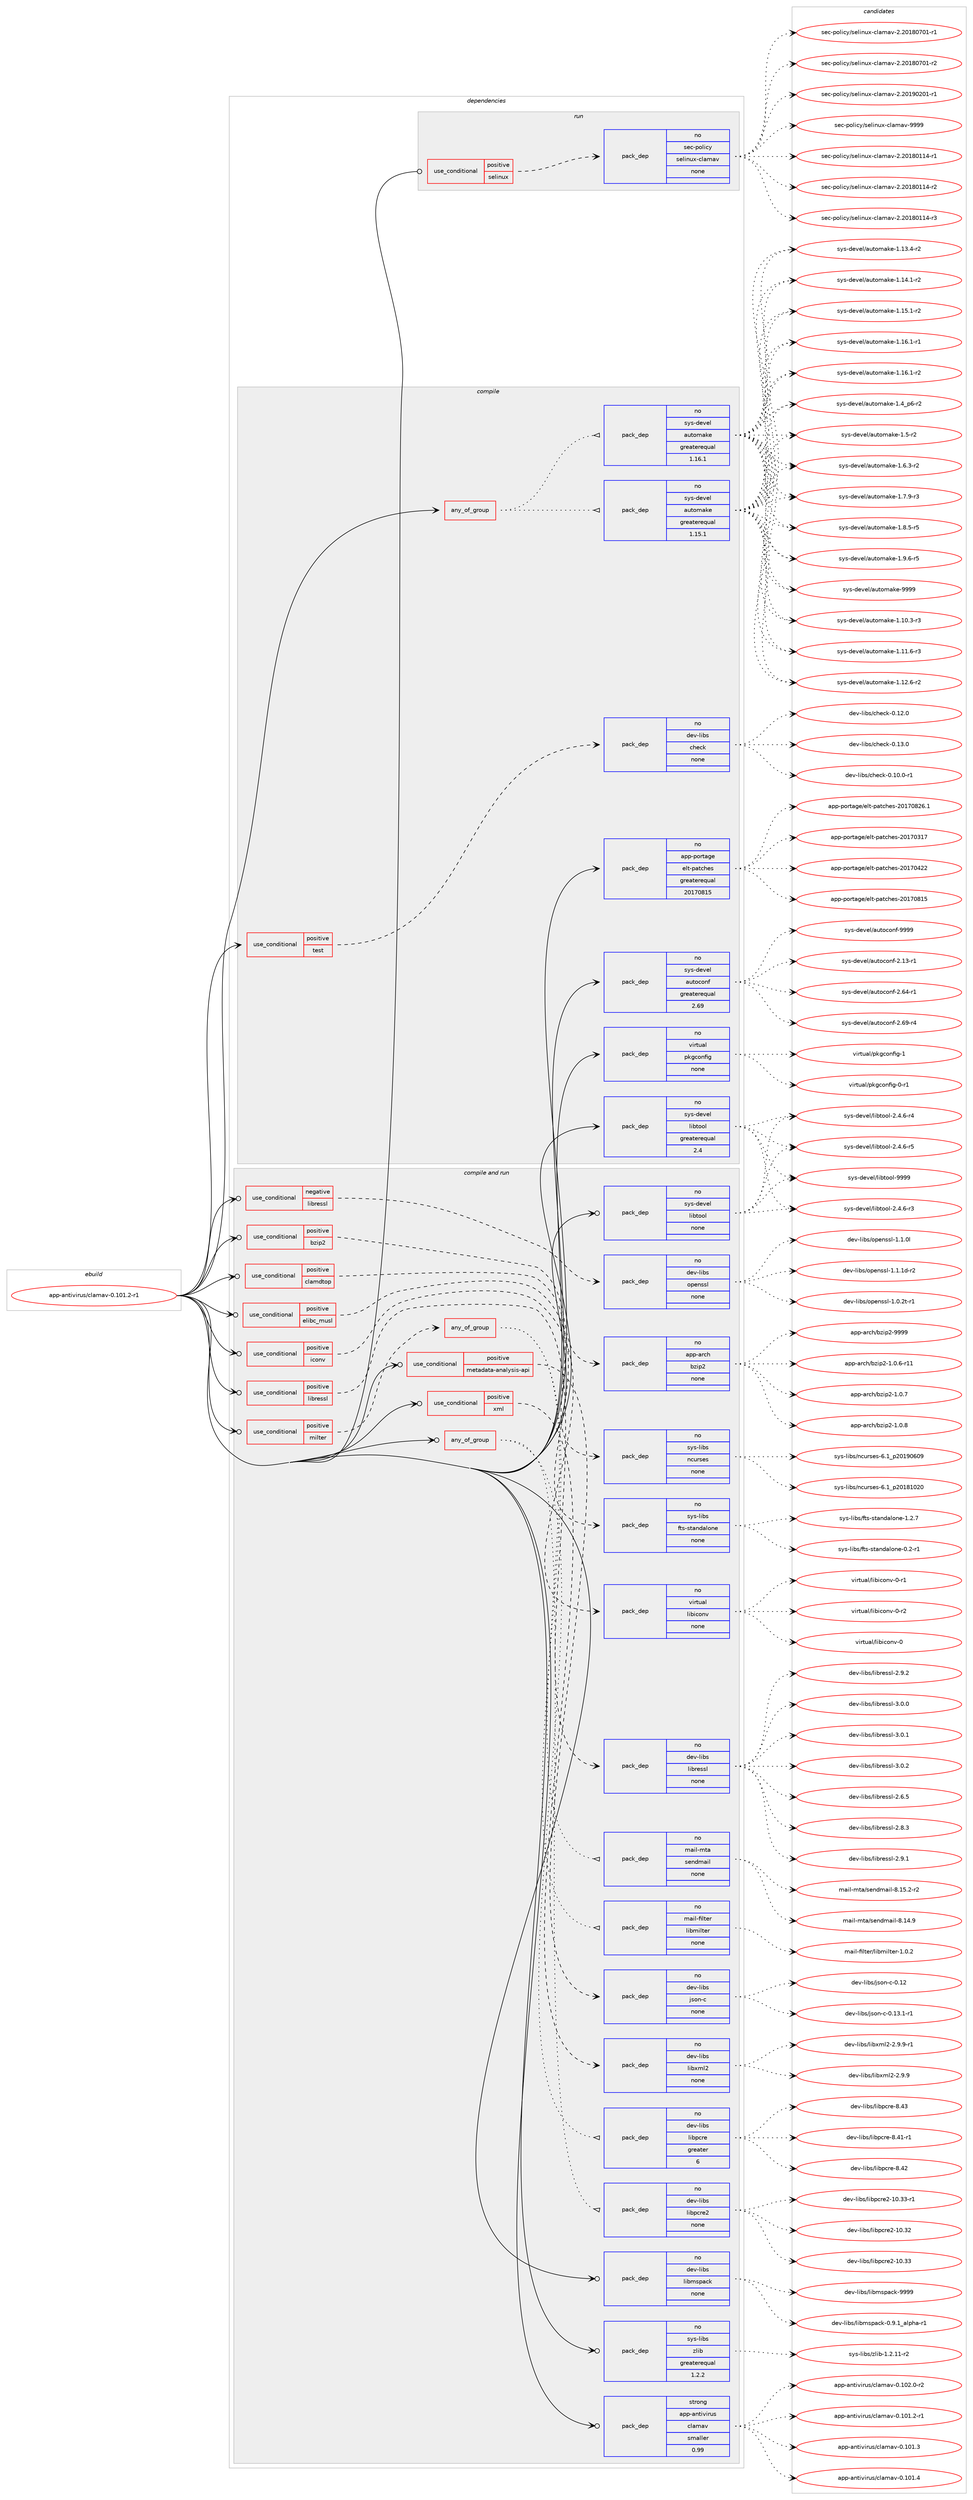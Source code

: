 digraph prolog {

# *************
# Graph options
# *************

newrank=true;
concentrate=true;
compound=true;
graph [rankdir=LR,fontname=Helvetica,fontsize=10,ranksep=1.5];#, ranksep=2.5, nodesep=0.2];
edge  [arrowhead=vee];
node  [fontname=Helvetica,fontsize=10];

# **********
# The ebuild
# **********

subgraph cluster_leftcol {
color=gray;
rank=same;
label=<<i>ebuild</i>>;
id [label="app-antivirus/clamav-0.101.2-r1", color=red, width=4, href="../app-antivirus/clamav-0.101.2-r1.svg"];
}

# ****************
# The dependencies
# ****************

subgraph cluster_midcol {
color=gray;
label=<<i>dependencies</i>>;
subgraph cluster_compile {
fillcolor="#eeeeee";
style=filled;
label=<<i>compile</i>>;
subgraph any8257 {
dependency471948 [label=<<TABLE BORDER="0" CELLBORDER="1" CELLSPACING="0" CELLPADDING="4"><TR><TD CELLPADDING="10">any_of_group</TD></TR></TABLE>>, shape=none, color=red];subgraph pack350902 {
dependency471949 [label=<<TABLE BORDER="0" CELLBORDER="1" CELLSPACING="0" CELLPADDING="4" WIDTH="220"><TR><TD ROWSPAN="6" CELLPADDING="30">pack_dep</TD></TR><TR><TD WIDTH="110">no</TD></TR><TR><TD>sys-devel</TD></TR><TR><TD>automake</TD></TR><TR><TD>greaterequal</TD></TR><TR><TD>1.16.1</TD></TR></TABLE>>, shape=none, color=blue];
}
dependency471948:e -> dependency471949:w [weight=20,style="dotted",arrowhead="oinv"];
subgraph pack350903 {
dependency471950 [label=<<TABLE BORDER="0" CELLBORDER="1" CELLSPACING="0" CELLPADDING="4" WIDTH="220"><TR><TD ROWSPAN="6" CELLPADDING="30">pack_dep</TD></TR><TR><TD WIDTH="110">no</TD></TR><TR><TD>sys-devel</TD></TR><TR><TD>automake</TD></TR><TR><TD>greaterequal</TD></TR><TR><TD>1.15.1</TD></TR></TABLE>>, shape=none, color=blue];
}
dependency471948:e -> dependency471950:w [weight=20,style="dotted",arrowhead="oinv"];
}
id:e -> dependency471948:w [weight=20,style="solid",arrowhead="vee"];
subgraph cond112488 {
dependency471951 [label=<<TABLE BORDER="0" CELLBORDER="1" CELLSPACING="0" CELLPADDING="4"><TR><TD ROWSPAN="3" CELLPADDING="10">use_conditional</TD></TR><TR><TD>positive</TD></TR><TR><TD>test</TD></TR></TABLE>>, shape=none, color=red];
subgraph pack350904 {
dependency471952 [label=<<TABLE BORDER="0" CELLBORDER="1" CELLSPACING="0" CELLPADDING="4" WIDTH="220"><TR><TD ROWSPAN="6" CELLPADDING="30">pack_dep</TD></TR><TR><TD WIDTH="110">no</TD></TR><TR><TD>dev-libs</TD></TR><TR><TD>check</TD></TR><TR><TD>none</TD></TR><TR><TD></TD></TR></TABLE>>, shape=none, color=blue];
}
dependency471951:e -> dependency471952:w [weight=20,style="dashed",arrowhead="vee"];
}
id:e -> dependency471951:w [weight=20,style="solid",arrowhead="vee"];
subgraph pack350905 {
dependency471953 [label=<<TABLE BORDER="0" CELLBORDER="1" CELLSPACING="0" CELLPADDING="4" WIDTH="220"><TR><TD ROWSPAN="6" CELLPADDING="30">pack_dep</TD></TR><TR><TD WIDTH="110">no</TD></TR><TR><TD>app-portage</TD></TR><TR><TD>elt-patches</TD></TR><TR><TD>greaterequal</TD></TR><TR><TD>20170815</TD></TR></TABLE>>, shape=none, color=blue];
}
id:e -> dependency471953:w [weight=20,style="solid",arrowhead="vee"];
subgraph pack350906 {
dependency471954 [label=<<TABLE BORDER="0" CELLBORDER="1" CELLSPACING="0" CELLPADDING="4" WIDTH="220"><TR><TD ROWSPAN="6" CELLPADDING="30">pack_dep</TD></TR><TR><TD WIDTH="110">no</TD></TR><TR><TD>sys-devel</TD></TR><TR><TD>autoconf</TD></TR><TR><TD>greaterequal</TD></TR><TR><TD>2.69</TD></TR></TABLE>>, shape=none, color=blue];
}
id:e -> dependency471954:w [weight=20,style="solid",arrowhead="vee"];
subgraph pack350907 {
dependency471955 [label=<<TABLE BORDER="0" CELLBORDER="1" CELLSPACING="0" CELLPADDING="4" WIDTH="220"><TR><TD ROWSPAN="6" CELLPADDING="30">pack_dep</TD></TR><TR><TD WIDTH="110">no</TD></TR><TR><TD>sys-devel</TD></TR><TR><TD>libtool</TD></TR><TR><TD>greaterequal</TD></TR><TR><TD>2.4</TD></TR></TABLE>>, shape=none, color=blue];
}
id:e -> dependency471955:w [weight=20,style="solid",arrowhead="vee"];
subgraph pack350908 {
dependency471956 [label=<<TABLE BORDER="0" CELLBORDER="1" CELLSPACING="0" CELLPADDING="4" WIDTH="220"><TR><TD ROWSPAN="6" CELLPADDING="30">pack_dep</TD></TR><TR><TD WIDTH="110">no</TD></TR><TR><TD>virtual</TD></TR><TR><TD>pkgconfig</TD></TR><TR><TD>none</TD></TR><TR><TD></TD></TR></TABLE>>, shape=none, color=blue];
}
id:e -> dependency471956:w [weight=20,style="solid",arrowhead="vee"];
}
subgraph cluster_compileandrun {
fillcolor="#eeeeee";
style=filled;
label=<<i>compile and run</i>>;
subgraph any8258 {
dependency471957 [label=<<TABLE BORDER="0" CELLBORDER="1" CELLSPACING="0" CELLPADDING="4"><TR><TD CELLPADDING="10">any_of_group</TD></TR></TABLE>>, shape=none, color=red];subgraph pack350909 {
dependency471958 [label=<<TABLE BORDER="0" CELLBORDER="1" CELLSPACING="0" CELLPADDING="4" WIDTH="220"><TR><TD ROWSPAN="6" CELLPADDING="30">pack_dep</TD></TR><TR><TD WIDTH="110">no</TD></TR><TR><TD>dev-libs</TD></TR><TR><TD>libpcre2</TD></TR><TR><TD>none</TD></TR><TR><TD></TD></TR></TABLE>>, shape=none, color=blue];
}
dependency471957:e -> dependency471958:w [weight=20,style="dotted",arrowhead="oinv"];
subgraph pack350910 {
dependency471959 [label=<<TABLE BORDER="0" CELLBORDER="1" CELLSPACING="0" CELLPADDING="4" WIDTH="220"><TR><TD ROWSPAN="6" CELLPADDING="30">pack_dep</TD></TR><TR><TD WIDTH="110">no</TD></TR><TR><TD>dev-libs</TD></TR><TR><TD>libpcre</TD></TR><TR><TD>greater</TD></TR><TR><TD>6</TD></TR></TABLE>>, shape=none, color=blue];
}
dependency471957:e -> dependency471959:w [weight=20,style="dotted",arrowhead="oinv"];
}
id:e -> dependency471957:w [weight=20,style="solid",arrowhead="odotvee"];
subgraph cond112489 {
dependency471960 [label=<<TABLE BORDER="0" CELLBORDER="1" CELLSPACING="0" CELLPADDING="4"><TR><TD ROWSPAN="3" CELLPADDING="10">use_conditional</TD></TR><TR><TD>negative</TD></TR><TR><TD>libressl</TD></TR></TABLE>>, shape=none, color=red];
subgraph pack350911 {
dependency471961 [label=<<TABLE BORDER="0" CELLBORDER="1" CELLSPACING="0" CELLPADDING="4" WIDTH="220"><TR><TD ROWSPAN="6" CELLPADDING="30">pack_dep</TD></TR><TR><TD WIDTH="110">no</TD></TR><TR><TD>dev-libs</TD></TR><TR><TD>openssl</TD></TR><TR><TD>none</TD></TR><TR><TD></TD></TR></TABLE>>, shape=none, color=blue];
}
dependency471960:e -> dependency471961:w [weight=20,style="dashed",arrowhead="vee"];
}
id:e -> dependency471960:w [weight=20,style="solid",arrowhead="odotvee"];
subgraph cond112490 {
dependency471962 [label=<<TABLE BORDER="0" CELLBORDER="1" CELLSPACING="0" CELLPADDING="4"><TR><TD ROWSPAN="3" CELLPADDING="10">use_conditional</TD></TR><TR><TD>positive</TD></TR><TR><TD>bzip2</TD></TR></TABLE>>, shape=none, color=red];
subgraph pack350912 {
dependency471963 [label=<<TABLE BORDER="0" CELLBORDER="1" CELLSPACING="0" CELLPADDING="4" WIDTH="220"><TR><TD ROWSPAN="6" CELLPADDING="30">pack_dep</TD></TR><TR><TD WIDTH="110">no</TD></TR><TR><TD>app-arch</TD></TR><TR><TD>bzip2</TD></TR><TR><TD>none</TD></TR><TR><TD></TD></TR></TABLE>>, shape=none, color=blue];
}
dependency471962:e -> dependency471963:w [weight=20,style="dashed",arrowhead="vee"];
}
id:e -> dependency471962:w [weight=20,style="solid",arrowhead="odotvee"];
subgraph cond112491 {
dependency471964 [label=<<TABLE BORDER="0" CELLBORDER="1" CELLSPACING="0" CELLPADDING="4"><TR><TD ROWSPAN="3" CELLPADDING="10">use_conditional</TD></TR><TR><TD>positive</TD></TR><TR><TD>clamdtop</TD></TR></TABLE>>, shape=none, color=red];
subgraph pack350913 {
dependency471965 [label=<<TABLE BORDER="0" CELLBORDER="1" CELLSPACING="0" CELLPADDING="4" WIDTH="220"><TR><TD ROWSPAN="6" CELLPADDING="30">pack_dep</TD></TR><TR><TD WIDTH="110">no</TD></TR><TR><TD>sys-libs</TD></TR><TR><TD>ncurses</TD></TR><TR><TD>none</TD></TR><TR><TD></TD></TR></TABLE>>, shape=none, color=blue];
}
dependency471964:e -> dependency471965:w [weight=20,style="dashed",arrowhead="vee"];
}
id:e -> dependency471964:w [weight=20,style="solid",arrowhead="odotvee"];
subgraph cond112492 {
dependency471966 [label=<<TABLE BORDER="0" CELLBORDER="1" CELLSPACING="0" CELLPADDING="4"><TR><TD ROWSPAN="3" CELLPADDING="10">use_conditional</TD></TR><TR><TD>positive</TD></TR><TR><TD>elibc_musl</TD></TR></TABLE>>, shape=none, color=red];
subgraph pack350914 {
dependency471967 [label=<<TABLE BORDER="0" CELLBORDER="1" CELLSPACING="0" CELLPADDING="4" WIDTH="220"><TR><TD ROWSPAN="6" CELLPADDING="30">pack_dep</TD></TR><TR><TD WIDTH="110">no</TD></TR><TR><TD>sys-libs</TD></TR><TR><TD>fts-standalone</TD></TR><TR><TD>none</TD></TR><TR><TD></TD></TR></TABLE>>, shape=none, color=blue];
}
dependency471966:e -> dependency471967:w [weight=20,style="dashed",arrowhead="vee"];
}
id:e -> dependency471966:w [weight=20,style="solid",arrowhead="odotvee"];
subgraph cond112493 {
dependency471968 [label=<<TABLE BORDER="0" CELLBORDER="1" CELLSPACING="0" CELLPADDING="4"><TR><TD ROWSPAN="3" CELLPADDING="10">use_conditional</TD></TR><TR><TD>positive</TD></TR><TR><TD>iconv</TD></TR></TABLE>>, shape=none, color=red];
subgraph pack350915 {
dependency471969 [label=<<TABLE BORDER="0" CELLBORDER="1" CELLSPACING="0" CELLPADDING="4" WIDTH="220"><TR><TD ROWSPAN="6" CELLPADDING="30">pack_dep</TD></TR><TR><TD WIDTH="110">no</TD></TR><TR><TD>virtual</TD></TR><TR><TD>libiconv</TD></TR><TR><TD>none</TD></TR><TR><TD></TD></TR></TABLE>>, shape=none, color=blue];
}
dependency471968:e -> dependency471969:w [weight=20,style="dashed",arrowhead="vee"];
}
id:e -> dependency471968:w [weight=20,style="solid",arrowhead="odotvee"];
subgraph cond112494 {
dependency471970 [label=<<TABLE BORDER="0" CELLBORDER="1" CELLSPACING="0" CELLPADDING="4"><TR><TD ROWSPAN="3" CELLPADDING="10">use_conditional</TD></TR><TR><TD>positive</TD></TR><TR><TD>libressl</TD></TR></TABLE>>, shape=none, color=red];
subgraph pack350916 {
dependency471971 [label=<<TABLE BORDER="0" CELLBORDER="1" CELLSPACING="0" CELLPADDING="4" WIDTH="220"><TR><TD ROWSPAN="6" CELLPADDING="30">pack_dep</TD></TR><TR><TD WIDTH="110">no</TD></TR><TR><TD>dev-libs</TD></TR><TR><TD>libressl</TD></TR><TR><TD>none</TD></TR><TR><TD></TD></TR></TABLE>>, shape=none, color=blue];
}
dependency471970:e -> dependency471971:w [weight=20,style="dashed",arrowhead="vee"];
}
id:e -> dependency471970:w [weight=20,style="solid",arrowhead="odotvee"];
subgraph cond112495 {
dependency471972 [label=<<TABLE BORDER="0" CELLBORDER="1" CELLSPACING="0" CELLPADDING="4"><TR><TD ROWSPAN="3" CELLPADDING="10">use_conditional</TD></TR><TR><TD>positive</TD></TR><TR><TD>metadata-analysis-api</TD></TR></TABLE>>, shape=none, color=red];
subgraph pack350917 {
dependency471973 [label=<<TABLE BORDER="0" CELLBORDER="1" CELLSPACING="0" CELLPADDING="4" WIDTH="220"><TR><TD ROWSPAN="6" CELLPADDING="30">pack_dep</TD></TR><TR><TD WIDTH="110">no</TD></TR><TR><TD>dev-libs</TD></TR><TR><TD>json-c</TD></TR><TR><TD>none</TD></TR><TR><TD></TD></TR></TABLE>>, shape=none, color=blue];
}
dependency471972:e -> dependency471973:w [weight=20,style="dashed",arrowhead="vee"];
}
id:e -> dependency471972:w [weight=20,style="solid",arrowhead="odotvee"];
subgraph cond112496 {
dependency471974 [label=<<TABLE BORDER="0" CELLBORDER="1" CELLSPACING="0" CELLPADDING="4"><TR><TD ROWSPAN="3" CELLPADDING="10">use_conditional</TD></TR><TR><TD>positive</TD></TR><TR><TD>milter</TD></TR></TABLE>>, shape=none, color=red];
subgraph any8259 {
dependency471975 [label=<<TABLE BORDER="0" CELLBORDER="1" CELLSPACING="0" CELLPADDING="4"><TR><TD CELLPADDING="10">any_of_group</TD></TR></TABLE>>, shape=none, color=red];subgraph pack350918 {
dependency471976 [label=<<TABLE BORDER="0" CELLBORDER="1" CELLSPACING="0" CELLPADDING="4" WIDTH="220"><TR><TD ROWSPAN="6" CELLPADDING="30">pack_dep</TD></TR><TR><TD WIDTH="110">no</TD></TR><TR><TD>mail-filter</TD></TR><TR><TD>libmilter</TD></TR><TR><TD>none</TD></TR><TR><TD></TD></TR></TABLE>>, shape=none, color=blue];
}
dependency471975:e -> dependency471976:w [weight=20,style="dotted",arrowhead="oinv"];
subgraph pack350919 {
dependency471977 [label=<<TABLE BORDER="0" CELLBORDER="1" CELLSPACING="0" CELLPADDING="4" WIDTH="220"><TR><TD ROWSPAN="6" CELLPADDING="30">pack_dep</TD></TR><TR><TD WIDTH="110">no</TD></TR><TR><TD>mail-mta</TD></TR><TR><TD>sendmail</TD></TR><TR><TD>none</TD></TR><TR><TD></TD></TR></TABLE>>, shape=none, color=blue];
}
dependency471975:e -> dependency471977:w [weight=20,style="dotted",arrowhead="oinv"];
}
dependency471974:e -> dependency471975:w [weight=20,style="dashed",arrowhead="vee"];
}
id:e -> dependency471974:w [weight=20,style="solid",arrowhead="odotvee"];
subgraph cond112497 {
dependency471978 [label=<<TABLE BORDER="0" CELLBORDER="1" CELLSPACING="0" CELLPADDING="4"><TR><TD ROWSPAN="3" CELLPADDING="10">use_conditional</TD></TR><TR><TD>positive</TD></TR><TR><TD>xml</TD></TR></TABLE>>, shape=none, color=red];
subgraph pack350920 {
dependency471979 [label=<<TABLE BORDER="0" CELLBORDER="1" CELLSPACING="0" CELLPADDING="4" WIDTH="220"><TR><TD ROWSPAN="6" CELLPADDING="30">pack_dep</TD></TR><TR><TD WIDTH="110">no</TD></TR><TR><TD>dev-libs</TD></TR><TR><TD>libxml2</TD></TR><TR><TD>none</TD></TR><TR><TD></TD></TR></TABLE>>, shape=none, color=blue];
}
dependency471978:e -> dependency471979:w [weight=20,style="dashed",arrowhead="vee"];
}
id:e -> dependency471978:w [weight=20,style="solid",arrowhead="odotvee"];
subgraph pack350921 {
dependency471980 [label=<<TABLE BORDER="0" CELLBORDER="1" CELLSPACING="0" CELLPADDING="4" WIDTH="220"><TR><TD ROWSPAN="6" CELLPADDING="30">pack_dep</TD></TR><TR><TD WIDTH="110">no</TD></TR><TR><TD>dev-libs</TD></TR><TR><TD>libmspack</TD></TR><TR><TD>none</TD></TR><TR><TD></TD></TR></TABLE>>, shape=none, color=blue];
}
id:e -> dependency471980:w [weight=20,style="solid",arrowhead="odotvee"];
subgraph pack350922 {
dependency471981 [label=<<TABLE BORDER="0" CELLBORDER="1" CELLSPACING="0" CELLPADDING="4" WIDTH="220"><TR><TD ROWSPAN="6" CELLPADDING="30">pack_dep</TD></TR><TR><TD WIDTH="110">no</TD></TR><TR><TD>sys-devel</TD></TR><TR><TD>libtool</TD></TR><TR><TD>none</TD></TR><TR><TD></TD></TR></TABLE>>, shape=none, color=blue];
}
id:e -> dependency471981:w [weight=20,style="solid",arrowhead="odotvee"];
subgraph pack350923 {
dependency471982 [label=<<TABLE BORDER="0" CELLBORDER="1" CELLSPACING="0" CELLPADDING="4" WIDTH="220"><TR><TD ROWSPAN="6" CELLPADDING="30">pack_dep</TD></TR><TR><TD WIDTH="110">no</TD></TR><TR><TD>sys-libs</TD></TR><TR><TD>zlib</TD></TR><TR><TD>greaterequal</TD></TR><TR><TD>1.2.2</TD></TR></TABLE>>, shape=none, color=blue];
}
id:e -> dependency471982:w [weight=20,style="solid",arrowhead="odotvee"];
subgraph pack350924 {
dependency471983 [label=<<TABLE BORDER="0" CELLBORDER="1" CELLSPACING="0" CELLPADDING="4" WIDTH="220"><TR><TD ROWSPAN="6" CELLPADDING="30">pack_dep</TD></TR><TR><TD WIDTH="110">strong</TD></TR><TR><TD>app-antivirus</TD></TR><TR><TD>clamav</TD></TR><TR><TD>smaller</TD></TR><TR><TD>0.99</TD></TR></TABLE>>, shape=none, color=blue];
}
id:e -> dependency471983:w [weight=20,style="solid",arrowhead="odotvee"];
}
subgraph cluster_run {
fillcolor="#eeeeee";
style=filled;
label=<<i>run</i>>;
subgraph cond112498 {
dependency471984 [label=<<TABLE BORDER="0" CELLBORDER="1" CELLSPACING="0" CELLPADDING="4"><TR><TD ROWSPAN="3" CELLPADDING="10">use_conditional</TD></TR><TR><TD>positive</TD></TR><TR><TD>selinux</TD></TR></TABLE>>, shape=none, color=red];
subgraph pack350925 {
dependency471985 [label=<<TABLE BORDER="0" CELLBORDER="1" CELLSPACING="0" CELLPADDING="4" WIDTH="220"><TR><TD ROWSPAN="6" CELLPADDING="30">pack_dep</TD></TR><TR><TD WIDTH="110">no</TD></TR><TR><TD>sec-policy</TD></TR><TR><TD>selinux-clamav</TD></TR><TR><TD>none</TD></TR><TR><TD></TD></TR></TABLE>>, shape=none, color=blue];
}
dependency471984:e -> dependency471985:w [weight=20,style="dashed",arrowhead="vee"];
}
id:e -> dependency471984:w [weight=20,style="solid",arrowhead="odot"];
}
}

# **************
# The candidates
# **************

subgraph cluster_choices {
rank=same;
color=gray;
label=<<i>candidates</i>>;

subgraph choice350902 {
color=black;
nodesep=1;
choice11512111545100101118101108479711711611110997107101454946494846514511451 [label="sys-devel/automake-1.10.3-r3", color=red, width=4,href="../sys-devel/automake-1.10.3-r3.svg"];
choice11512111545100101118101108479711711611110997107101454946494946544511451 [label="sys-devel/automake-1.11.6-r3", color=red, width=4,href="../sys-devel/automake-1.11.6-r3.svg"];
choice11512111545100101118101108479711711611110997107101454946495046544511450 [label="sys-devel/automake-1.12.6-r2", color=red, width=4,href="../sys-devel/automake-1.12.6-r2.svg"];
choice11512111545100101118101108479711711611110997107101454946495146524511450 [label="sys-devel/automake-1.13.4-r2", color=red, width=4,href="../sys-devel/automake-1.13.4-r2.svg"];
choice11512111545100101118101108479711711611110997107101454946495246494511450 [label="sys-devel/automake-1.14.1-r2", color=red, width=4,href="../sys-devel/automake-1.14.1-r2.svg"];
choice11512111545100101118101108479711711611110997107101454946495346494511450 [label="sys-devel/automake-1.15.1-r2", color=red, width=4,href="../sys-devel/automake-1.15.1-r2.svg"];
choice11512111545100101118101108479711711611110997107101454946495446494511449 [label="sys-devel/automake-1.16.1-r1", color=red, width=4,href="../sys-devel/automake-1.16.1-r1.svg"];
choice11512111545100101118101108479711711611110997107101454946495446494511450 [label="sys-devel/automake-1.16.1-r2", color=red, width=4,href="../sys-devel/automake-1.16.1-r2.svg"];
choice115121115451001011181011084797117116111109971071014549465295112544511450 [label="sys-devel/automake-1.4_p6-r2", color=red, width=4,href="../sys-devel/automake-1.4_p6-r2.svg"];
choice11512111545100101118101108479711711611110997107101454946534511450 [label="sys-devel/automake-1.5-r2", color=red, width=4,href="../sys-devel/automake-1.5-r2.svg"];
choice115121115451001011181011084797117116111109971071014549465446514511450 [label="sys-devel/automake-1.6.3-r2", color=red, width=4,href="../sys-devel/automake-1.6.3-r2.svg"];
choice115121115451001011181011084797117116111109971071014549465546574511451 [label="sys-devel/automake-1.7.9-r3", color=red, width=4,href="../sys-devel/automake-1.7.9-r3.svg"];
choice115121115451001011181011084797117116111109971071014549465646534511453 [label="sys-devel/automake-1.8.5-r5", color=red, width=4,href="../sys-devel/automake-1.8.5-r5.svg"];
choice115121115451001011181011084797117116111109971071014549465746544511453 [label="sys-devel/automake-1.9.6-r5", color=red, width=4,href="../sys-devel/automake-1.9.6-r5.svg"];
choice115121115451001011181011084797117116111109971071014557575757 [label="sys-devel/automake-9999", color=red, width=4,href="../sys-devel/automake-9999.svg"];
dependency471949:e -> choice11512111545100101118101108479711711611110997107101454946494846514511451:w [style=dotted,weight="100"];
dependency471949:e -> choice11512111545100101118101108479711711611110997107101454946494946544511451:w [style=dotted,weight="100"];
dependency471949:e -> choice11512111545100101118101108479711711611110997107101454946495046544511450:w [style=dotted,weight="100"];
dependency471949:e -> choice11512111545100101118101108479711711611110997107101454946495146524511450:w [style=dotted,weight="100"];
dependency471949:e -> choice11512111545100101118101108479711711611110997107101454946495246494511450:w [style=dotted,weight="100"];
dependency471949:e -> choice11512111545100101118101108479711711611110997107101454946495346494511450:w [style=dotted,weight="100"];
dependency471949:e -> choice11512111545100101118101108479711711611110997107101454946495446494511449:w [style=dotted,weight="100"];
dependency471949:e -> choice11512111545100101118101108479711711611110997107101454946495446494511450:w [style=dotted,weight="100"];
dependency471949:e -> choice115121115451001011181011084797117116111109971071014549465295112544511450:w [style=dotted,weight="100"];
dependency471949:e -> choice11512111545100101118101108479711711611110997107101454946534511450:w [style=dotted,weight="100"];
dependency471949:e -> choice115121115451001011181011084797117116111109971071014549465446514511450:w [style=dotted,weight="100"];
dependency471949:e -> choice115121115451001011181011084797117116111109971071014549465546574511451:w [style=dotted,weight="100"];
dependency471949:e -> choice115121115451001011181011084797117116111109971071014549465646534511453:w [style=dotted,weight="100"];
dependency471949:e -> choice115121115451001011181011084797117116111109971071014549465746544511453:w [style=dotted,weight="100"];
dependency471949:e -> choice115121115451001011181011084797117116111109971071014557575757:w [style=dotted,weight="100"];
}
subgraph choice350903 {
color=black;
nodesep=1;
choice11512111545100101118101108479711711611110997107101454946494846514511451 [label="sys-devel/automake-1.10.3-r3", color=red, width=4,href="../sys-devel/automake-1.10.3-r3.svg"];
choice11512111545100101118101108479711711611110997107101454946494946544511451 [label="sys-devel/automake-1.11.6-r3", color=red, width=4,href="../sys-devel/automake-1.11.6-r3.svg"];
choice11512111545100101118101108479711711611110997107101454946495046544511450 [label="sys-devel/automake-1.12.6-r2", color=red, width=4,href="../sys-devel/automake-1.12.6-r2.svg"];
choice11512111545100101118101108479711711611110997107101454946495146524511450 [label="sys-devel/automake-1.13.4-r2", color=red, width=4,href="../sys-devel/automake-1.13.4-r2.svg"];
choice11512111545100101118101108479711711611110997107101454946495246494511450 [label="sys-devel/automake-1.14.1-r2", color=red, width=4,href="../sys-devel/automake-1.14.1-r2.svg"];
choice11512111545100101118101108479711711611110997107101454946495346494511450 [label="sys-devel/automake-1.15.1-r2", color=red, width=4,href="../sys-devel/automake-1.15.1-r2.svg"];
choice11512111545100101118101108479711711611110997107101454946495446494511449 [label="sys-devel/automake-1.16.1-r1", color=red, width=4,href="../sys-devel/automake-1.16.1-r1.svg"];
choice11512111545100101118101108479711711611110997107101454946495446494511450 [label="sys-devel/automake-1.16.1-r2", color=red, width=4,href="../sys-devel/automake-1.16.1-r2.svg"];
choice115121115451001011181011084797117116111109971071014549465295112544511450 [label="sys-devel/automake-1.4_p6-r2", color=red, width=4,href="../sys-devel/automake-1.4_p6-r2.svg"];
choice11512111545100101118101108479711711611110997107101454946534511450 [label="sys-devel/automake-1.5-r2", color=red, width=4,href="../sys-devel/automake-1.5-r2.svg"];
choice115121115451001011181011084797117116111109971071014549465446514511450 [label="sys-devel/automake-1.6.3-r2", color=red, width=4,href="../sys-devel/automake-1.6.3-r2.svg"];
choice115121115451001011181011084797117116111109971071014549465546574511451 [label="sys-devel/automake-1.7.9-r3", color=red, width=4,href="../sys-devel/automake-1.7.9-r3.svg"];
choice115121115451001011181011084797117116111109971071014549465646534511453 [label="sys-devel/automake-1.8.5-r5", color=red, width=4,href="../sys-devel/automake-1.8.5-r5.svg"];
choice115121115451001011181011084797117116111109971071014549465746544511453 [label="sys-devel/automake-1.9.6-r5", color=red, width=4,href="../sys-devel/automake-1.9.6-r5.svg"];
choice115121115451001011181011084797117116111109971071014557575757 [label="sys-devel/automake-9999", color=red, width=4,href="../sys-devel/automake-9999.svg"];
dependency471950:e -> choice11512111545100101118101108479711711611110997107101454946494846514511451:w [style=dotted,weight="100"];
dependency471950:e -> choice11512111545100101118101108479711711611110997107101454946494946544511451:w [style=dotted,weight="100"];
dependency471950:e -> choice11512111545100101118101108479711711611110997107101454946495046544511450:w [style=dotted,weight="100"];
dependency471950:e -> choice11512111545100101118101108479711711611110997107101454946495146524511450:w [style=dotted,weight="100"];
dependency471950:e -> choice11512111545100101118101108479711711611110997107101454946495246494511450:w [style=dotted,weight="100"];
dependency471950:e -> choice11512111545100101118101108479711711611110997107101454946495346494511450:w [style=dotted,weight="100"];
dependency471950:e -> choice11512111545100101118101108479711711611110997107101454946495446494511449:w [style=dotted,weight="100"];
dependency471950:e -> choice11512111545100101118101108479711711611110997107101454946495446494511450:w [style=dotted,weight="100"];
dependency471950:e -> choice115121115451001011181011084797117116111109971071014549465295112544511450:w [style=dotted,weight="100"];
dependency471950:e -> choice11512111545100101118101108479711711611110997107101454946534511450:w [style=dotted,weight="100"];
dependency471950:e -> choice115121115451001011181011084797117116111109971071014549465446514511450:w [style=dotted,weight="100"];
dependency471950:e -> choice115121115451001011181011084797117116111109971071014549465546574511451:w [style=dotted,weight="100"];
dependency471950:e -> choice115121115451001011181011084797117116111109971071014549465646534511453:w [style=dotted,weight="100"];
dependency471950:e -> choice115121115451001011181011084797117116111109971071014549465746544511453:w [style=dotted,weight="100"];
dependency471950:e -> choice115121115451001011181011084797117116111109971071014557575757:w [style=dotted,weight="100"];
}
subgraph choice350904 {
color=black;
nodesep=1;
choice1001011184510810598115479910410199107454846494846484511449 [label="dev-libs/check-0.10.0-r1", color=red, width=4,href="../dev-libs/check-0.10.0-r1.svg"];
choice100101118451081059811547991041019910745484649504648 [label="dev-libs/check-0.12.0", color=red, width=4,href="../dev-libs/check-0.12.0.svg"];
choice100101118451081059811547991041019910745484649514648 [label="dev-libs/check-0.13.0", color=red, width=4,href="../dev-libs/check-0.13.0.svg"];
dependency471952:e -> choice1001011184510810598115479910410199107454846494846484511449:w [style=dotted,weight="100"];
dependency471952:e -> choice100101118451081059811547991041019910745484649504648:w [style=dotted,weight="100"];
dependency471952:e -> choice100101118451081059811547991041019910745484649514648:w [style=dotted,weight="100"];
}
subgraph choice350905 {
color=black;
nodesep=1;
choice97112112451121111141169710310147101108116451129711699104101115455048495548514955 [label="app-portage/elt-patches-20170317", color=red, width=4,href="../app-portage/elt-patches-20170317.svg"];
choice97112112451121111141169710310147101108116451129711699104101115455048495548525050 [label="app-portage/elt-patches-20170422", color=red, width=4,href="../app-portage/elt-patches-20170422.svg"];
choice97112112451121111141169710310147101108116451129711699104101115455048495548564953 [label="app-portage/elt-patches-20170815", color=red, width=4,href="../app-portage/elt-patches-20170815.svg"];
choice971121124511211111411697103101471011081164511297116991041011154550484955485650544649 [label="app-portage/elt-patches-20170826.1", color=red, width=4,href="../app-portage/elt-patches-20170826.1.svg"];
dependency471953:e -> choice97112112451121111141169710310147101108116451129711699104101115455048495548514955:w [style=dotted,weight="100"];
dependency471953:e -> choice97112112451121111141169710310147101108116451129711699104101115455048495548525050:w [style=dotted,weight="100"];
dependency471953:e -> choice97112112451121111141169710310147101108116451129711699104101115455048495548564953:w [style=dotted,weight="100"];
dependency471953:e -> choice971121124511211111411697103101471011081164511297116991041011154550484955485650544649:w [style=dotted,weight="100"];
}
subgraph choice350906 {
color=black;
nodesep=1;
choice1151211154510010111810110847971171161119911111010245504649514511449 [label="sys-devel/autoconf-2.13-r1", color=red, width=4,href="../sys-devel/autoconf-2.13-r1.svg"];
choice1151211154510010111810110847971171161119911111010245504654524511449 [label="sys-devel/autoconf-2.64-r1", color=red, width=4,href="../sys-devel/autoconf-2.64-r1.svg"];
choice1151211154510010111810110847971171161119911111010245504654574511452 [label="sys-devel/autoconf-2.69-r4", color=red, width=4,href="../sys-devel/autoconf-2.69-r4.svg"];
choice115121115451001011181011084797117116111991111101024557575757 [label="sys-devel/autoconf-9999", color=red, width=4,href="../sys-devel/autoconf-9999.svg"];
dependency471954:e -> choice1151211154510010111810110847971171161119911111010245504649514511449:w [style=dotted,weight="100"];
dependency471954:e -> choice1151211154510010111810110847971171161119911111010245504654524511449:w [style=dotted,weight="100"];
dependency471954:e -> choice1151211154510010111810110847971171161119911111010245504654574511452:w [style=dotted,weight="100"];
dependency471954:e -> choice115121115451001011181011084797117116111991111101024557575757:w [style=dotted,weight="100"];
}
subgraph choice350907 {
color=black;
nodesep=1;
choice1151211154510010111810110847108105981161111111084550465246544511451 [label="sys-devel/libtool-2.4.6-r3", color=red, width=4,href="../sys-devel/libtool-2.4.6-r3.svg"];
choice1151211154510010111810110847108105981161111111084550465246544511452 [label="sys-devel/libtool-2.4.6-r4", color=red, width=4,href="../sys-devel/libtool-2.4.6-r4.svg"];
choice1151211154510010111810110847108105981161111111084550465246544511453 [label="sys-devel/libtool-2.4.6-r5", color=red, width=4,href="../sys-devel/libtool-2.4.6-r5.svg"];
choice1151211154510010111810110847108105981161111111084557575757 [label="sys-devel/libtool-9999", color=red, width=4,href="../sys-devel/libtool-9999.svg"];
dependency471955:e -> choice1151211154510010111810110847108105981161111111084550465246544511451:w [style=dotted,weight="100"];
dependency471955:e -> choice1151211154510010111810110847108105981161111111084550465246544511452:w [style=dotted,weight="100"];
dependency471955:e -> choice1151211154510010111810110847108105981161111111084550465246544511453:w [style=dotted,weight="100"];
dependency471955:e -> choice1151211154510010111810110847108105981161111111084557575757:w [style=dotted,weight="100"];
}
subgraph choice350908 {
color=black;
nodesep=1;
choice11810511411611797108471121071039911111010210510345484511449 [label="virtual/pkgconfig-0-r1", color=red, width=4,href="../virtual/pkgconfig-0-r1.svg"];
choice1181051141161179710847112107103991111101021051034549 [label="virtual/pkgconfig-1", color=red, width=4,href="../virtual/pkgconfig-1.svg"];
dependency471956:e -> choice11810511411611797108471121071039911111010210510345484511449:w [style=dotted,weight="100"];
dependency471956:e -> choice1181051141161179710847112107103991111101021051034549:w [style=dotted,weight="100"];
}
subgraph choice350909 {
color=black;
nodesep=1;
choice100101118451081059811547108105981129911410150454948465150 [label="dev-libs/libpcre2-10.32", color=red, width=4,href="../dev-libs/libpcre2-10.32.svg"];
choice100101118451081059811547108105981129911410150454948465151 [label="dev-libs/libpcre2-10.33", color=red, width=4,href="../dev-libs/libpcre2-10.33.svg"];
choice1001011184510810598115471081059811299114101504549484651514511449 [label="dev-libs/libpcre2-10.33-r1", color=red, width=4,href="../dev-libs/libpcre2-10.33-r1.svg"];
dependency471958:e -> choice100101118451081059811547108105981129911410150454948465150:w [style=dotted,weight="100"];
dependency471958:e -> choice100101118451081059811547108105981129911410150454948465151:w [style=dotted,weight="100"];
dependency471958:e -> choice1001011184510810598115471081059811299114101504549484651514511449:w [style=dotted,weight="100"];
}
subgraph choice350910 {
color=black;
nodesep=1;
choice100101118451081059811547108105981129911410145564652494511449 [label="dev-libs/libpcre-8.41-r1", color=red, width=4,href="../dev-libs/libpcre-8.41-r1.svg"];
choice10010111845108105981154710810598112991141014556465250 [label="dev-libs/libpcre-8.42", color=red, width=4,href="../dev-libs/libpcre-8.42.svg"];
choice10010111845108105981154710810598112991141014556465251 [label="dev-libs/libpcre-8.43", color=red, width=4,href="../dev-libs/libpcre-8.43.svg"];
dependency471959:e -> choice100101118451081059811547108105981129911410145564652494511449:w [style=dotted,weight="100"];
dependency471959:e -> choice10010111845108105981154710810598112991141014556465250:w [style=dotted,weight="100"];
dependency471959:e -> choice10010111845108105981154710810598112991141014556465251:w [style=dotted,weight="100"];
}
subgraph choice350911 {
color=black;
nodesep=1;
choice1001011184510810598115471111121011101151151084549464846501164511449 [label="dev-libs/openssl-1.0.2t-r1", color=red, width=4,href="../dev-libs/openssl-1.0.2t-r1.svg"];
choice100101118451081059811547111112101110115115108454946494648108 [label="dev-libs/openssl-1.1.0l", color=red, width=4,href="../dev-libs/openssl-1.1.0l.svg"];
choice1001011184510810598115471111121011101151151084549464946491004511450 [label="dev-libs/openssl-1.1.1d-r2", color=red, width=4,href="../dev-libs/openssl-1.1.1d-r2.svg"];
dependency471961:e -> choice1001011184510810598115471111121011101151151084549464846501164511449:w [style=dotted,weight="100"];
dependency471961:e -> choice100101118451081059811547111112101110115115108454946494648108:w [style=dotted,weight="100"];
dependency471961:e -> choice1001011184510810598115471111121011101151151084549464946491004511450:w [style=dotted,weight="100"];
}
subgraph choice350912 {
color=black;
nodesep=1;
choice97112112459711499104479812210511250454946484654451144949 [label="app-arch/bzip2-1.0.6-r11", color=red, width=4,href="../app-arch/bzip2-1.0.6-r11.svg"];
choice97112112459711499104479812210511250454946484655 [label="app-arch/bzip2-1.0.7", color=red, width=4,href="../app-arch/bzip2-1.0.7.svg"];
choice97112112459711499104479812210511250454946484656 [label="app-arch/bzip2-1.0.8", color=red, width=4,href="../app-arch/bzip2-1.0.8.svg"];
choice971121124597114991044798122105112504557575757 [label="app-arch/bzip2-9999", color=red, width=4,href="../app-arch/bzip2-9999.svg"];
dependency471963:e -> choice97112112459711499104479812210511250454946484654451144949:w [style=dotted,weight="100"];
dependency471963:e -> choice97112112459711499104479812210511250454946484655:w [style=dotted,weight="100"];
dependency471963:e -> choice97112112459711499104479812210511250454946484656:w [style=dotted,weight="100"];
dependency471963:e -> choice971121124597114991044798122105112504557575757:w [style=dotted,weight="100"];
}
subgraph choice350913 {
color=black;
nodesep=1;
choice1151211154510810598115471109911711411510111545544649951125048495649485048 [label="sys-libs/ncurses-6.1_p20181020", color=red, width=4,href="../sys-libs/ncurses-6.1_p20181020.svg"];
choice1151211154510810598115471109911711411510111545544649951125048495748544857 [label="sys-libs/ncurses-6.1_p20190609", color=red, width=4,href="../sys-libs/ncurses-6.1_p20190609.svg"];
dependency471965:e -> choice1151211154510810598115471109911711411510111545544649951125048495649485048:w [style=dotted,weight="100"];
dependency471965:e -> choice1151211154510810598115471109911711411510111545544649951125048495748544857:w [style=dotted,weight="100"];
}
subgraph choice350914 {
color=black;
nodesep=1;
choice115121115451081059811547102116115451151169711010097108111110101454846504511449 [label="sys-libs/fts-standalone-0.2-r1", color=red, width=4,href="../sys-libs/fts-standalone-0.2-r1.svg"];
choice115121115451081059811547102116115451151169711010097108111110101454946504655 [label="sys-libs/fts-standalone-1.2.7", color=red, width=4,href="../sys-libs/fts-standalone-1.2.7.svg"];
dependency471967:e -> choice115121115451081059811547102116115451151169711010097108111110101454846504511449:w [style=dotted,weight="100"];
dependency471967:e -> choice115121115451081059811547102116115451151169711010097108111110101454946504655:w [style=dotted,weight="100"];
}
subgraph choice350915 {
color=black;
nodesep=1;
choice118105114116117971084710810598105991111101184548 [label="virtual/libiconv-0", color=red, width=4,href="../virtual/libiconv-0.svg"];
choice1181051141161179710847108105981059911111011845484511449 [label="virtual/libiconv-0-r1", color=red, width=4,href="../virtual/libiconv-0-r1.svg"];
choice1181051141161179710847108105981059911111011845484511450 [label="virtual/libiconv-0-r2", color=red, width=4,href="../virtual/libiconv-0-r2.svg"];
dependency471969:e -> choice118105114116117971084710810598105991111101184548:w [style=dotted,weight="100"];
dependency471969:e -> choice1181051141161179710847108105981059911111011845484511449:w [style=dotted,weight="100"];
dependency471969:e -> choice1181051141161179710847108105981059911111011845484511450:w [style=dotted,weight="100"];
}
subgraph choice350916 {
color=black;
nodesep=1;
choice10010111845108105981154710810598114101115115108455046544653 [label="dev-libs/libressl-2.6.5", color=red, width=4,href="../dev-libs/libressl-2.6.5.svg"];
choice10010111845108105981154710810598114101115115108455046564651 [label="dev-libs/libressl-2.8.3", color=red, width=4,href="../dev-libs/libressl-2.8.3.svg"];
choice10010111845108105981154710810598114101115115108455046574649 [label="dev-libs/libressl-2.9.1", color=red, width=4,href="../dev-libs/libressl-2.9.1.svg"];
choice10010111845108105981154710810598114101115115108455046574650 [label="dev-libs/libressl-2.9.2", color=red, width=4,href="../dev-libs/libressl-2.9.2.svg"];
choice10010111845108105981154710810598114101115115108455146484648 [label="dev-libs/libressl-3.0.0", color=red, width=4,href="../dev-libs/libressl-3.0.0.svg"];
choice10010111845108105981154710810598114101115115108455146484649 [label="dev-libs/libressl-3.0.1", color=red, width=4,href="../dev-libs/libressl-3.0.1.svg"];
choice10010111845108105981154710810598114101115115108455146484650 [label="dev-libs/libressl-3.0.2", color=red, width=4,href="../dev-libs/libressl-3.0.2.svg"];
dependency471971:e -> choice10010111845108105981154710810598114101115115108455046544653:w [style=dotted,weight="100"];
dependency471971:e -> choice10010111845108105981154710810598114101115115108455046564651:w [style=dotted,weight="100"];
dependency471971:e -> choice10010111845108105981154710810598114101115115108455046574649:w [style=dotted,weight="100"];
dependency471971:e -> choice10010111845108105981154710810598114101115115108455046574650:w [style=dotted,weight="100"];
dependency471971:e -> choice10010111845108105981154710810598114101115115108455146484648:w [style=dotted,weight="100"];
dependency471971:e -> choice10010111845108105981154710810598114101115115108455146484649:w [style=dotted,weight="100"];
dependency471971:e -> choice10010111845108105981154710810598114101115115108455146484650:w [style=dotted,weight="100"];
}
subgraph choice350917 {
color=black;
nodesep=1;
choice10010111845108105981154710611511111045994548464950 [label="dev-libs/json-c-0.12", color=red, width=4,href="../dev-libs/json-c-0.12.svg"];
choice1001011184510810598115471061151111104599454846495146494511449 [label="dev-libs/json-c-0.13.1-r1", color=red, width=4,href="../dev-libs/json-c-0.13.1-r1.svg"];
dependency471973:e -> choice10010111845108105981154710611511111045994548464950:w [style=dotted,weight="100"];
dependency471973:e -> choice1001011184510810598115471061151111104599454846495146494511449:w [style=dotted,weight="100"];
}
subgraph choice350918 {
color=black;
nodesep=1;
choice10997105108451021051081161011144710810598109105108116101114454946484650 [label="mail-filter/libmilter-1.0.2", color=red, width=4,href="../mail-filter/libmilter-1.0.2.svg"];
dependency471976:e -> choice10997105108451021051081161011144710810598109105108116101114454946484650:w [style=dotted,weight="100"];
}
subgraph choice350919 {
color=black;
nodesep=1;
choice109971051084510911697471151011101001099710510845564649524657 [label="mail-mta/sendmail-8.14.9", color=red, width=4,href="../mail-mta/sendmail-8.14.9.svg"];
choice1099710510845109116974711510111010010997105108455646495346504511450 [label="mail-mta/sendmail-8.15.2-r2", color=red, width=4,href="../mail-mta/sendmail-8.15.2-r2.svg"];
dependency471977:e -> choice109971051084510911697471151011101001099710510845564649524657:w [style=dotted,weight="100"];
dependency471977:e -> choice1099710510845109116974711510111010010997105108455646495346504511450:w [style=dotted,weight="100"];
}
subgraph choice350920 {
color=black;
nodesep=1;
choice1001011184510810598115471081059812010910850455046574657 [label="dev-libs/libxml2-2.9.9", color=red, width=4,href="../dev-libs/libxml2-2.9.9.svg"];
choice10010111845108105981154710810598120109108504550465746574511449 [label="dev-libs/libxml2-2.9.9-r1", color=red, width=4,href="../dev-libs/libxml2-2.9.9-r1.svg"];
dependency471979:e -> choice1001011184510810598115471081059812010910850455046574657:w [style=dotted,weight="100"];
dependency471979:e -> choice10010111845108105981154710810598120109108504550465746574511449:w [style=dotted,weight="100"];
}
subgraph choice350921 {
color=black;
nodesep=1;
choice1001011184510810598115471081059810911511297991074548465746499597108112104974511449 [label="dev-libs/libmspack-0.9.1_alpha-r1", color=red, width=4,href="../dev-libs/libmspack-0.9.1_alpha-r1.svg"];
choice1001011184510810598115471081059810911511297991074557575757 [label="dev-libs/libmspack-9999", color=red, width=4,href="../dev-libs/libmspack-9999.svg"];
dependency471980:e -> choice1001011184510810598115471081059810911511297991074548465746499597108112104974511449:w [style=dotted,weight="100"];
dependency471980:e -> choice1001011184510810598115471081059810911511297991074557575757:w [style=dotted,weight="100"];
}
subgraph choice350922 {
color=black;
nodesep=1;
choice1151211154510010111810110847108105981161111111084550465246544511451 [label="sys-devel/libtool-2.4.6-r3", color=red, width=4,href="../sys-devel/libtool-2.4.6-r3.svg"];
choice1151211154510010111810110847108105981161111111084550465246544511452 [label="sys-devel/libtool-2.4.6-r4", color=red, width=4,href="../sys-devel/libtool-2.4.6-r4.svg"];
choice1151211154510010111810110847108105981161111111084550465246544511453 [label="sys-devel/libtool-2.4.6-r5", color=red, width=4,href="../sys-devel/libtool-2.4.6-r5.svg"];
choice1151211154510010111810110847108105981161111111084557575757 [label="sys-devel/libtool-9999", color=red, width=4,href="../sys-devel/libtool-9999.svg"];
dependency471981:e -> choice1151211154510010111810110847108105981161111111084550465246544511451:w [style=dotted,weight="100"];
dependency471981:e -> choice1151211154510010111810110847108105981161111111084550465246544511452:w [style=dotted,weight="100"];
dependency471981:e -> choice1151211154510010111810110847108105981161111111084550465246544511453:w [style=dotted,weight="100"];
dependency471981:e -> choice1151211154510010111810110847108105981161111111084557575757:w [style=dotted,weight="100"];
}
subgraph choice350923 {
color=black;
nodesep=1;
choice11512111545108105981154712210810598454946504649494511450 [label="sys-libs/zlib-1.2.11-r2", color=red, width=4,href="../sys-libs/zlib-1.2.11-r2.svg"];
dependency471982:e -> choice11512111545108105981154712210810598454946504649494511450:w [style=dotted,weight="100"];
}
subgraph choice350924 {
color=black;
nodesep=1;
choice9711211245971101161051181051141171154799108971099711845484649484946504511449 [label="app-antivirus/clamav-0.101.2-r1", color=red, width=4,href="../app-antivirus/clamav-0.101.2-r1.svg"];
choice971121124597110116105118105114117115479910897109971184548464948494651 [label="app-antivirus/clamav-0.101.3", color=red, width=4,href="../app-antivirus/clamav-0.101.3.svg"];
choice971121124597110116105118105114117115479910897109971184548464948494652 [label="app-antivirus/clamav-0.101.4", color=red, width=4,href="../app-antivirus/clamav-0.101.4.svg"];
choice9711211245971101161051181051141171154799108971099711845484649485046484511450 [label="app-antivirus/clamav-0.102.0-r2", color=red, width=4,href="../app-antivirus/clamav-0.102.0-r2.svg"];
dependency471983:e -> choice9711211245971101161051181051141171154799108971099711845484649484946504511449:w [style=dotted,weight="100"];
dependency471983:e -> choice971121124597110116105118105114117115479910897109971184548464948494651:w [style=dotted,weight="100"];
dependency471983:e -> choice971121124597110116105118105114117115479910897109971184548464948494652:w [style=dotted,weight="100"];
dependency471983:e -> choice9711211245971101161051181051141171154799108971099711845484649485046484511450:w [style=dotted,weight="100"];
}
subgraph choice350925 {
color=black;
nodesep=1;
choice115101994511211110810599121471151011081051101171204599108971099711845504650484956484949524511449 [label="sec-policy/selinux-clamav-2.20180114-r1", color=red, width=4,href="../sec-policy/selinux-clamav-2.20180114-r1.svg"];
choice115101994511211110810599121471151011081051101171204599108971099711845504650484956484949524511450 [label="sec-policy/selinux-clamav-2.20180114-r2", color=red, width=4,href="../sec-policy/selinux-clamav-2.20180114-r2.svg"];
choice115101994511211110810599121471151011081051101171204599108971099711845504650484956484949524511451 [label="sec-policy/selinux-clamav-2.20180114-r3", color=red, width=4,href="../sec-policy/selinux-clamav-2.20180114-r3.svg"];
choice115101994511211110810599121471151011081051101171204599108971099711845504650484956485548494511449 [label="sec-policy/selinux-clamav-2.20180701-r1", color=red, width=4,href="../sec-policy/selinux-clamav-2.20180701-r1.svg"];
choice115101994511211110810599121471151011081051101171204599108971099711845504650484956485548494511450 [label="sec-policy/selinux-clamav-2.20180701-r2", color=red, width=4,href="../sec-policy/selinux-clamav-2.20180701-r2.svg"];
choice115101994511211110810599121471151011081051101171204599108971099711845504650484957485048494511449 [label="sec-policy/selinux-clamav-2.20190201-r1", color=red, width=4,href="../sec-policy/selinux-clamav-2.20190201-r1.svg"];
choice11510199451121111081059912147115101108105110117120459910897109971184557575757 [label="sec-policy/selinux-clamav-9999", color=red, width=4,href="../sec-policy/selinux-clamav-9999.svg"];
dependency471985:e -> choice115101994511211110810599121471151011081051101171204599108971099711845504650484956484949524511449:w [style=dotted,weight="100"];
dependency471985:e -> choice115101994511211110810599121471151011081051101171204599108971099711845504650484956484949524511450:w [style=dotted,weight="100"];
dependency471985:e -> choice115101994511211110810599121471151011081051101171204599108971099711845504650484956484949524511451:w [style=dotted,weight="100"];
dependency471985:e -> choice115101994511211110810599121471151011081051101171204599108971099711845504650484956485548494511449:w [style=dotted,weight="100"];
dependency471985:e -> choice115101994511211110810599121471151011081051101171204599108971099711845504650484956485548494511450:w [style=dotted,weight="100"];
dependency471985:e -> choice115101994511211110810599121471151011081051101171204599108971099711845504650484957485048494511449:w [style=dotted,weight="100"];
dependency471985:e -> choice11510199451121111081059912147115101108105110117120459910897109971184557575757:w [style=dotted,weight="100"];
}
}

}
